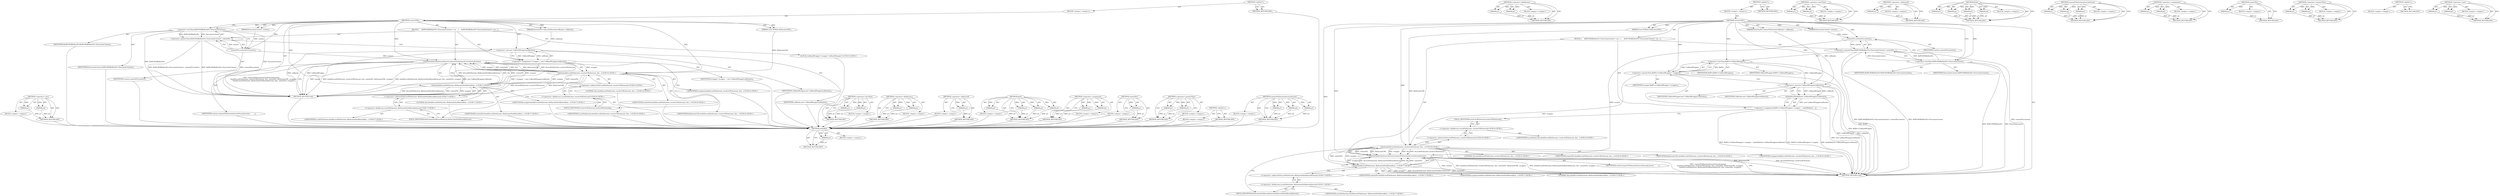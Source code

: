digraph "requestFileSystemAccessInternal" {
vulnerable_92 [label=<(METHOD,adoptRef)>];
vulnerable_93 [label=<(PARAM,p1)>];
vulnerable_94 [label=<(BLOCK,&lt;empty&gt;,&lt;empty&gt;)>];
vulnerable_95 [label=<(METHOD_RETURN,ANY)>];
vulnerable_118 [label=<(METHOD,&lt;operator&gt;.fieldAccess)>];
vulnerable_119 [label=<(PARAM,p1)>];
vulnerable_120 [label=<(PARAM,p2)>];
vulnerable_121 [label=<(BLOCK,&lt;empty&gt;,&lt;empty&gt;)>];
vulnerable_122 [label=<(METHOD_RETURN,ANY)>];
vulnerable_6 [label=<(METHOD,&lt;global&gt;)<SUB>1</SUB>>];
vulnerable_7 [label=<(BLOCK,&lt;empty&gt;,&lt;empty&gt;)<SUB>1</SUB>>];
vulnerable_8 [label=<(METHOD,resolveURL)<SUB>1</SUB>>];
vulnerable_9 [label=<(PARAM,ExecutionContext* context)<SUB>1</SUB>>];
vulnerable_10 [label=<(PARAM,const KURL&amp; fileSystemURL)<SUB>1</SUB>>];
vulnerable_11 [label=<(PARAM,PassOwnPtr&lt;AsyncFileSystemCallbacks&gt; callbacks)<SUB>1</SUB>>];
vulnerable_12 [label=<(BLOCK,{
     RefPtrWillBeRawPtr&lt;ExecutionContext&gt; con...,{
     RefPtrWillBeRawPtr&lt;ExecutionContext&gt; con...)<SUB>2</SUB>>];
vulnerable_13 [label=<(&lt;operator&gt;.greaterThan,RefPtrWillBeRawPtr&lt;ExecutionContext&gt; contextPtr...)<SUB>3</SUB>>];
vulnerable_14 [label=<(&lt;operator&gt;.lessThan,RefPtrWillBeRawPtr&lt;ExecutionContext)<SUB>3</SUB>>];
vulnerable_15 [label=<(IDENTIFIER,RefPtrWillBeRawPtr,RefPtrWillBeRawPtr&lt;ExecutionContext)<SUB>3</SUB>>];
vulnerable_16 [label=<(IDENTIFIER,ExecutionContext,RefPtrWillBeRawPtr&lt;ExecutionContext)<SUB>3</SUB>>];
vulnerable_17 [label=<(contextPtr,contextPtr(context))<SUB>3</SUB>>];
vulnerable_18 [label=<(IDENTIFIER,context,contextPtr(context))<SUB>3</SUB>>];
vulnerable_19 [label=<(&lt;operator&gt;.assignment,RefPtr&lt;CallbackWrapper&gt; wrapper = adoptRef(new ...)<SUB>4</SUB>>];
vulnerable_20 [label=<(&lt;operator&gt;.greaterThan,RefPtr&lt;CallbackWrapper&gt; wrapper)<SUB>4</SUB>>];
vulnerable_21 [label=<(&lt;operator&gt;.lessThan,RefPtr&lt;CallbackWrapper)<SUB>4</SUB>>];
vulnerable_22 [label=<(IDENTIFIER,RefPtr,RefPtr&lt;CallbackWrapper)<SUB>4</SUB>>];
vulnerable_23 [label=<(IDENTIFIER,CallbackWrapper,RefPtr&lt;CallbackWrapper)<SUB>4</SUB>>];
vulnerable_24 [label=<(IDENTIFIER,wrapper,RefPtr&lt;CallbackWrapper&gt; wrapper)<SUB>4</SUB>>];
vulnerable_25 [label=<(adoptRef,adoptRef(new CallbackWrapper(callbacks)))<SUB>4</SUB>>];
vulnerable_26 [label=<(&lt;operator&gt;.new,new CallbackWrapper(callbacks))<SUB>4</SUB>>];
vulnerable_27 [label=<(IDENTIFIER,CallbackWrapper,new CallbackWrapper(callbacks))<SUB>4</SUB>>];
vulnerable_28 [label=<(IDENTIFIER,callbacks,new CallbackWrapper(callbacks))<SUB>4</SUB>>];
vulnerable_29 [label=<(requestFileSystemAccessInternal,requestFileSystemAccessInternal(context,
      ...)<SUB>5</SUB>>];
vulnerable_30 [label=<(IDENTIFIER,context,requestFileSystemAccessInternal(context,
      ...)<SUB>5</SUB>>];
vulnerable_31 [label="<(bind,bind(&amp;LocalFileSystem::resolveURLInternal, this...)<SUB>6</SUB>>"];
vulnerable_32 [label="<(&lt;operator&gt;.addressOf,&amp;LocalFileSystem::resolveURLInternal)<SUB>6</SUB>>"];
vulnerable_33 [label="<(&lt;operator&gt;.fieldAccess,LocalFileSystem::resolveURLInternal)<SUB>6</SUB>>"];
vulnerable_34 [label="<(IDENTIFIER,LocalFileSystem,bind(&amp;LocalFileSystem::resolveURLInternal, this...)<SUB>6</SUB>>"];
vulnerable_35 [label=<(FIELD_IDENTIFIER,resolveURLInternal,resolveURLInternal)<SUB>6</SUB>>];
vulnerable_36 [label="<(LITERAL,this,bind(&amp;LocalFileSystem::resolveURLInternal, this...)<SUB>6</SUB>>"];
vulnerable_37 [label="<(IDENTIFIER,contextPtr,bind(&amp;LocalFileSystem::resolveURLInternal, this...)<SUB>6</SUB>>"];
vulnerable_38 [label="<(IDENTIFIER,fileSystemURL,bind(&amp;LocalFileSystem::resolveURLInternal, this...)<SUB>6</SUB>>"];
vulnerable_39 [label="<(IDENTIFIER,wrapper,bind(&amp;LocalFileSystem::resolveURLInternal, this...)<SUB>6</SUB>>"];
vulnerable_40 [label="<(bind,bind(&amp;LocalFileSystem::fileSystemNotAllowedInte...)<SUB>7</SUB>>"];
vulnerable_41 [label="<(&lt;operator&gt;.addressOf,&amp;LocalFileSystem::fileSystemNotAllowedInternal)<SUB>7</SUB>>"];
vulnerable_42 [label="<(&lt;operator&gt;.fieldAccess,LocalFileSystem::fileSystemNotAllowedInternal)<SUB>7</SUB>>"];
vulnerable_43 [label="<(IDENTIFIER,LocalFileSystem,bind(&amp;LocalFileSystem::fileSystemNotAllowedInte...)<SUB>7</SUB>>"];
vulnerable_44 [label=<(FIELD_IDENTIFIER,fileSystemNotAllowedInternal,fileSystemNotAllowedInternal)<SUB>7</SUB>>];
vulnerable_45 [label="<(LITERAL,this,bind(&amp;LocalFileSystem::fileSystemNotAllowedInte...)<SUB>7</SUB>>"];
vulnerable_46 [label="<(IDENTIFIER,contextPtr,bind(&amp;LocalFileSystem::fileSystemNotAllowedInte...)<SUB>7</SUB>>"];
vulnerable_47 [label="<(IDENTIFIER,wrapper,bind(&amp;LocalFileSystem::fileSystemNotAllowedInte...)<SUB>7</SUB>>"];
vulnerable_48 [label=<(METHOD_RETURN,void)<SUB>1</SUB>>];
vulnerable_50 [label=<(METHOD_RETURN,ANY)<SUB>1</SUB>>];
vulnerable_78 [label=<(METHOD,&lt;operator&gt;.lessThan)>];
vulnerable_79 [label=<(PARAM,p1)>];
vulnerable_80 [label=<(PARAM,p2)>];
vulnerable_81 [label=<(BLOCK,&lt;empty&gt;,&lt;empty&gt;)>];
vulnerable_82 [label=<(METHOD_RETURN,ANY)>];
vulnerable_114 [label=<(METHOD,&lt;operator&gt;.addressOf)>];
vulnerable_115 [label=<(PARAM,p1)>];
vulnerable_116 [label=<(BLOCK,&lt;empty&gt;,&lt;empty&gt;)>];
vulnerable_117 [label=<(METHOD_RETURN,ANY)>];
vulnerable_107 [label=<(METHOD,bind)>];
vulnerable_108 [label=<(PARAM,p1)>];
vulnerable_109 [label=<(PARAM,p2)>];
vulnerable_110 [label=<(PARAM,p3)>];
vulnerable_111 [label=<(PARAM,p4)>];
vulnerable_112 [label=<(BLOCK,&lt;empty&gt;,&lt;empty&gt;)>];
vulnerable_113 [label=<(METHOD_RETURN,ANY)>];
vulnerable_101 [label=<(METHOD,requestFileSystemAccessInternal)>];
vulnerable_102 [label=<(PARAM,p1)>];
vulnerable_103 [label=<(PARAM,p2)>];
vulnerable_104 [label=<(PARAM,p3)>];
vulnerable_105 [label=<(BLOCK,&lt;empty&gt;,&lt;empty&gt;)>];
vulnerable_106 [label=<(METHOD_RETURN,ANY)>];
vulnerable_87 [label=<(METHOD,&lt;operator&gt;.assignment)>];
vulnerable_88 [label=<(PARAM,p1)>];
vulnerable_89 [label=<(PARAM,p2)>];
vulnerable_90 [label=<(BLOCK,&lt;empty&gt;,&lt;empty&gt;)>];
vulnerable_91 [label=<(METHOD_RETURN,ANY)>];
vulnerable_83 [label=<(METHOD,contextPtr)>];
vulnerable_84 [label=<(PARAM,p1)>];
vulnerable_85 [label=<(BLOCK,&lt;empty&gt;,&lt;empty&gt;)>];
vulnerable_86 [label=<(METHOD_RETURN,ANY)>];
vulnerable_73 [label=<(METHOD,&lt;operator&gt;.greaterThan)>];
vulnerable_74 [label=<(PARAM,p1)>];
vulnerable_75 [label=<(PARAM,p2)>];
vulnerable_76 [label=<(BLOCK,&lt;empty&gt;,&lt;empty&gt;)>];
vulnerable_77 [label=<(METHOD_RETURN,ANY)>];
vulnerable_67 [label=<(METHOD,&lt;global&gt;)<SUB>1</SUB>>];
vulnerable_68 [label=<(BLOCK,&lt;empty&gt;,&lt;empty&gt;)>];
vulnerable_69 [label=<(METHOD_RETURN,ANY)>];
vulnerable_96 [label=<(METHOD,&lt;operator&gt;.new)>];
vulnerable_97 [label=<(PARAM,p1)>];
vulnerable_98 [label=<(PARAM,p2)>];
vulnerable_99 [label=<(BLOCK,&lt;empty&gt;,&lt;empty&gt;)>];
vulnerable_100 [label=<(METHOD_RETURN,ANY)>];
fixed_90 [label=<(METHOD,&lt;operator&gt;.new)>];
fixed_91 [label=<(PARAM,p1)>];
fixed_92 [label=<(PARAM,p2)>];
fixed_93 [label=<(BLOCK,&lt;empty&gt;,&lt;empty&gt;)>];
fixed_94 [label=<(METHOD_RETURN,ANY)>];
fixed_6 [label=<(METHOD,&lt;global&gt;)<SUB>1</SUB>>];
fixed_7 [label=<(BLOCK,&lt;empty&gt;,&lt;empty&gt;)<SUB>1</SUB>>];
fixed_8 [label=<(METHOD,resolveURL)<SUB>1</SUB>>];
fixed_9 [label=<(PARAM,ExecutionContext* context)<SUB>1</SUB>>];
fixed_10 [label=<(PARAM,const KURL&amp; fileSystemURL)<SUB>1</SUB>>];
fixed_11 [label=<(PARAM,PassOwnPtr&lt;AsyncFileSystemCallbacks&gt; callbacks)<SUB>1</SUB>>];
fixed_12 [label=<(BLOCK,{
     RefPtrWillBeRawPtr&lt;ExecutionContext&gt; con...,{
     RefPtrWillBeRawPtr&lt;ExecutionContext&gt; con...)<SUB>2</SUB>>];
fixed_13 [label=<(&lt;operator&gt;.greaterThan,RefPtrWillBeRawPtr&lt;ExecutionContext&gt; contextPtr...)<SUB>3</SUB>>];
fixed_14 [label=<(&lt;operator&gt;.lessThan,RefPtrWillBeRawPtr&lt;ExecutionContext)<SUB>3</SUB>>];
fixed_15 [label=<(IDENTIFIER,RefPtrWillBeRawPtr,RefPtrWillBeRawPtr&lt;ExecutionContext)<SUB>3</SUB>>];
fixed_16 [label=<(IDENTIFIER,ExecutionContext,RefPtrWillBeRawPtr&lt;ExecutionContext)<SUB>3</SUB>>];
fixed_17 [label=<(contextPtr,contextPtr(context))<SUB>3</SUB>>];
fixed_18 [label=<(IDENTIFIER,context,contextPtr(context))<SUB>3</SUB>>];
fixed_19 [label="<(LOCAL,CallbackWrapper* wrapper: CallbackWrapper*)<SUB>4</SUB>>"];
fixed_20 [label=<(&lt;operator&gt;.assignment,* wrapper = new CallbackWrapper(callbacks))<SUB>4</SUB>>];
fixed_21 [label=<(IDENTIFIER,wrapper,* wrapper = new CallbackWrapper(callbacks))<SUB>4</SUB>>];
fixed_22 [label=<(&lt;operator&gt;.new,new CallbackWrapper(callbacks))<SUB>4</SUB>>];
fixed_23 [label=<(IDENTIFIER,CallbackWrapper,new CallbackWrapper(callbacks))<SUB>4</SUB>>];
fixed_24 [label=<(IDENTIFIER,callbacks,new CallbackWrapper(callbacks))<SUB>4</SUB>>];
fixed_25 [label=<(requestFileSystemAccessInternal,requestFileSystemAccessInternal(context,
      ...)<SUB>5</SUB>>];
fixed_26 [label=<(IDENTIFIER,context,requestFileSystemAccessInternal(context,
      ...)<SUB>5</SUB>>];
fixed_27 [label="<(bind,bind(&amp;LocalFileSystem::resolveURLInternal, this...)<SUB>6</SUB>>"];
fixed_28 [label="<(&lt;operator&gt;.addressOf,&amp;LocalFileSystem::resolveURLInternal)<SUB>6</SUB>>"];
fixed_29 [label="<(&lt;operator&gt;.fieldAccess,LocalFileSystem::resolveURLInternal)<SUB>6</SUB>>"];
fixed_30 [label="<(IDENTIFIER,LocalFileSystem,bind(&amp;LocalFileSystem::resolveURLInternal, this...)<SUB>6</SUB>>"];
fixed_31 [label=<(FIELD_IDENTIFIER,resolveURLInternal,resolveURLInternal)<SUB>6</SUB>>];
fixed_32 [label="<(LITERAL,this,bind(&amp;LocalFileSystem::resolveURLInternal, this...)<SUB>6</SUB>>"];
fixed_33 [label="<(IDENTIFIER,contextPtr,bind(&amp;LocalFileSystem::resolveURLInternal, this...)<SUB>6</SUB>>"];
fixed_34 [label="<(IDENTIFIER,fileSystemURL,bind(&amp;LocalFileSystem::resolveURLInternal, this...)<SUB>6</SUB>>"];
fixed_35 [label="<(IDENTIFIER,wrapper,bind(&amp;LocalFileSystem::resolveURLInternal, this...)<SUB>6</SUB>>"];
fixed_36 [label="<(bind,bind(&amp;LocalFileSystem::fileSystemNotAllowedInte...)<SUB>7</SUB>>"];
fixed_37 [label="<(&lt;operator&gt;.addressOf,&amp;LocalFileSystem::fileSystemNotAllowedInternal)<SUB>7</SUB>>"];
fixed_38 [label="<(&lt;operator&gt;.fieldAccess,LocalFileSystem::fileSystemNotAllowedInternal)<SUB>7</SUB>>"];
fixed_39 [label="<(IDENTIFIER,LocalFileSystem,bind(&amp;LocalFileSystem::fileSystemNotAllowedInte...)<SUB>7</SUB>>"];
fixed_40 [label=<(FIELD_IDENTIFIER,fileSystemNotAllowedInternal,fileSystemNotAllowedInternal)<SUB>7</SUB>>];
fixed_41 [label="<(LITERAL,this,bind(&amp;LocalFileSystem::fileSystemNotAllowedInte...)<SUB>7</SUB>>"];
fixed_42 [label="<(IDENTIFIER,contextPtr,bind(&amp;LocalFileSystem::fileSystemNotAllowedInte...)<SUB>7</SUB>>"];
fixed_43 [label="<(IDENTIFIER,wrapper,bind(&amp;LocalFileSystem::fileSystemNotAllowedInte...)<SUB>7</SUB>>"];
fixed_44 [label=<(METHOD_RETURN,void)<SUB>1</SUB>>];
fixed_46 [label=<(METHOD_RETURN,ANY)<SUB>1</SUB>>];
fixed_76 [label=<(METHOD,&lt;operator&gt;.lessThan)>];
fixed_77 [label=<(PARAM,p1)>];
fixed_78 [label=<(PARAM,p2)>];
fixed_79 [label=<(BLOCK,&lt;empty&gt;,&lt;empty&gt;)>];
fixed_80 [label=<(METHOD_RETURN,ANY)>];
fixed_112 [label=<(METHOD,&lt;operator&gt;.fieldAccess)>];
fixed_113 [label=<(PARAM,p1)>];
fixed_114 [label=<(PARAM,p2)>];
fixed_115 [label=<(BLOCK,&lt;empty&gt;,&lt;empty&gt;)>];
fixed_116 [label=<(METHOD_RETURN,ANY)>];
fixed_108 [label=<(METHOD,&lt;operator&gt;.addressOf)>];
fixed_109 [label=<(PARAM,p1)>];
fixed_110 [label=<(BLOCK,&lt;empty&gt;,&lt;empty&gt;)>];
fixed_111 [label=<(METHOD_RETURN,ANY)>];
fixed_101 [label=<(METHOD,bind)>];
fixed_102 [label=<(PARAM,p1)>];
fixed_103 [label=<(PARAM,p2)>];
fixed_104 [label=<(PARAM,p3)>];
fixed_105 [label=<(PARAM,p4)>];
fixed_106 [label=<(BLOCK,&lt;empty&gt;,&lt;empty&gt;)>];
fixed_107 [label=<(METHOD_RETURN,ANY)>];
fixed_85 [label=<(METHOD,&lt;operator&gt;.assignment)>];
fixed_86 [label=<(PARAM,p1)>];
fixed_87 [label=<(PARAM,p2)>];
fixed_88 [label=<(BLOCK,&lt;empty&gt;,&lt;empty&gt;)>];
fixed_89 [label=<(METHOD_RETURN,ANY)>];
fixed_81 [label=<(METHOD,contextPtr)>];
fixed_82 [label=<(PARAM,p1)>];
fixed_83 [label=<(BLOCK,&lt;empty&gt;,&lt;empty&gt;)>];
fixed_84 [label=<(METHOD_RETURN,ANY)>];
fixed_71 [label=<(METHOD,&lt;operator&gt;.greaterThan)>];
fixed_72 [label=<(PARAM,p1)>];
fixed_73 [label=<(PARAM,p2)>];
fixed_74 [label=<(BLOCK,&lt;empty&gt;,&lt;empty&gt;)>];
fixed_75 [label=<(METHOD_RETURN,ANY)>];
fixed_65 [label=<(METHOD,&lt;global&gt;)<SUB>1</SUB>>];
fixed_66 [label=<(BLOCK,&lt;empty&gt;,&lt;empty&gt;)>];
fixed_67 [label=<(METHOD_RETURN,ANY)>];
fixed_95 [label=<(METHOD,requestFileSystemAccessInternal)>];
fixed_96 [label=<(PARAM,p1)>];
fixed_97 [label=<(PARAM,p2)>];
fixed_98 [label=<(PARAM,p3)>];
fixed_99 [label=<(BLOCK,&lt;empty&gt;,&lt;empty&gt;)>];
fixed_100 [label=<(METHOD_RETURN,ANY)>];
vulnerable_92 -> vulnerable_93  [key=0, label="AST: "];
vulnerable_92 -> vulnerable_93  [key=1, label="DDG: "];
vulnerable_92 -> vulnerable_94  [key=0, label="AST: "];
vulnerable_92 -> vulnerable_95  [key=0, label="AST: "];
vulnerable_92 -> vulnerable_95  [key=1, label="CFG: "];
vulnerable_93 -> vulnerable_95  [key=0, label="DDG: p1"];
vulnerable_118 -> vulnerable_119  [key=0, label="AST: "];
vulnerable_118 -> vulnerable_119  [key=1, label="DDG: "];
vulnerable_118 -> vulnerable_121  [key=0, label="AST: "];
vulnerable_118 -> vulnerable_120  [key=0, label="AST: "];
vulnerable_118 -> vulnerable_120  [key=1, label="DDG: "];
vulnerable_118 -> vulnerable_122  [key=0, label="AST: "];
vulnerable_118 -> vulnerable_122  [key=1, label="CFG: "];
vulnerable_119 -> vulnerable_122  [key=0, label="DDG: p1"];
vulnerable_120 -> vulnerable_122  [key=0, label="DDG: p2"];
vulnerable_6 -> vulnerable_7  [key=0, label="AST: "];
vulnerable_6 -> vulnerable_50  [key=0, label="AST: "];
vulnerable_6 -> vulnerable_50  [key=1, label="CFG: "];
vulnerable_7 -> vulnerable_8  [key=0, label="AST: "];
vulnerable_8 -> vulnerable_9  [key=0, label="AST: "];
vulnerable_8 -> vulnerable_9  [key=1, label="DDG: "];
vulnerable_8 -> vulnerable_10  [key=0, label="AST: "];
vulnerable_8 -> vulnerable_10  [key=1, label="DDG: "];
vulnerable_8 -> vulnerable_11  [key=0, label="AST: "];
vulnerable_8 -> vulnerable_11  [key=1, label="DDG: "];
vulnerable_8 -> vulnerable_12  [key=0, label="AST: "];
vulnerable_8 -> vulnerable_48  [key=0, label="AST: "];
vulnerable_8 -> vulnerable_14  [key=0, label="CFG: "];
vulnerable_8 -> vulnerable_14  [key=1, label="DDG: "];
vulnerable_8 -> vulnerable_29  [key=0, label="DDG: "];
vulnerable_8 -> vulnerable_17  [key=0, label="DDG: "];
vulnerable_8 -> vulnerable_20  [key=0, label="DDG: "];
vulnerable_8 -> vulnerable_31  [key=0, label="DDG: "];
vulnerable_8 -> vulnerable_40  [key=0, label="DDG: "];
vulnerable_8 -> vulnerable_21  [key=0, label="DDG: "];
vulnerable_8 -> vulnerable_26  [key=0, label="DDG: "];
vulnerable_9 -> vulnerable_17  [key=0, label="DDG: context"];
vulnerable_10 -> vulnerable_31  [key=0, label="DDG: fileSystemURL"];
vulnerable_11 -> vulnerable_26  [key=0, label="DDG: callbacks"];
vulnerable_12 -> vulnerable_13  [key=0, label="AST: "];
vulnerable_12 -> vulnerable_19  [key=0, label="AST: "];
vulnerable_12 -> vulnerable_29  [key=0, label="AST: "];
vulnerable_13 -> vulnerable_14  [key=0, label="AST: "];
vulnerable_13 -> vulnerable_17  [key=0, label="AST: "];
vulnerable_13 -> vulnerable_21  [key=0, label="CFG: "];
vulnerable_13 -> vulnerable_48  [key=0, label="DDG: RefPtrWillBeRawPtr&lt;ExecutionContext"];
vulnerable_13 -> vulnerable_48  [key=1, label="DDG: contextPtr(context)"];
vulnerable_13 -> vulnerable_48  [key=2, label="DDG: RefPtrWillBeRawPtr&lt;ExecutionContext&gt; contextPtr(context)"];
vulnerable_14 -> vulnerable_15  [key=0, label="AST: "];
vulnerable_14 -> vulnerable_16  [key=0, label="AST: "];
vulnerable_14 -> vulnerable_17  [key=0, label="CFG: "];
vulnerable_14 -> vulnerable_48  [key=0, label="DDG: RefPtrWillBeRawPtr"];
vulnerable_14 -> vulnerable_48  [key=1, label="DDG: ExecutionContext"];
vulnerable_14 -> vulnerable_13  [key=0, label="DDG: RefPtrWillBeRawPtr"];
vulnerable_14 -> vulnerable_13  [key=1, label="DDG: ExecutionContext"];
vulnerable_17 -> vulnerable_18  [key=0, label="AST: "];
vulnerable_17 -> vulnerable_13  [key=0, label="CFG: "];
vulnerable_17 -> vulnerable_13  [key=1, label="DDG: context"];
vulnerable_17 -> vulnerable_29  [key=0, label="DDG: context"];
vulnerable_19 -> vulnerable_20  [key=0, label="AST: "];
vulnerable_19 -> vulnerable_25  [key=0, label="AST: "];
vulnerable_19 -> vulnerable_35  [key=0, label="CFG: "];
vulnerable_19 -> vulnerable_48  [key=0, label="DDG: RefPtr&lt;CallbackWrapper&gt; wrapper"];
vulnerable_19 -> vulnerable_48  [key=1, label="DDG: adoptRef(new CallbackWrapper(callbacks))"];
vulnerable_19 -> vulnerable_48  [key=2, label="DDG: RefPtr&lt;CallbackWrapper&gt; wrapper = adoptRef(new CallbackWrapper(callbacks))"];
vulnerable_20 -> vulnerable_21  [key=0, label="AST: "];
vulnerable_20 -> vulnerable_24  [key=0, label="AST: "];
vulnerable_20 -> vulnerable_26  [key=0, label="CFG: "];
vulnerable_20 -> vulnerable_48  [key=0, label="DDG: RefPtr&lt;CallbackWrapper"];
vulnerable_20 -> vulnerable_31  [key=0, label="DDG: wrapper"];
vulnerable_21 -> vulnerable_22  [key=0, label="AST: "];
vulnerable_21 -> vulnerable_23  [key=0, label="AST: "];
vulnerable_21 -> vulnerable_20  [key=0, label="CFG: "];
vulnerable_21 -> vulnerable_20  [key=1, label="DDG: RefPtr"];
vulnerable_21 -> vulnerable_20  [key=2, label="DDG: CallbackWrapper"];
vulnerable_21 -> vulnerable_48  [key=0, label="DDG: RefPtr"];
vulnerable_21 -> vulnerable_26  [key=0, label="DDG: CallbackWrapper"];
vulnerable_25 -> vulnerable_26  [key=0, label="AST: "];
vulnerable_25 -> vulnerable_19  [key=0, label="CFG: "];
vulnerable_25 -> vulnerable_19  [key=1, label="DDG: new CallbackWrapper(callbacks)"];
vulnerable_25 -> vulnerable_48  [key=0, label="DDG: new CallbackWrapper(callbacks)"];
vulnerable_26 -> vulnerable_27  [key=0, label="AST: "];
vulnerable_26 -> vulnerable_28  [key=0, label="AST: "];
vulnerable_26 -> vulnerable_25  [key=0, label="CFG: "];
vulnerable_26 -> vulnerable_25  [key=1, label="DDG: CallbackWrapper"];
vulnerable_26 -> vulnerable_25  [key=2, label="DDG: callbacks"];
vulnerable_26 -> vulnerable_48  [key=0, label="DDG: CallbackWrapper"];
vulnerable_26 -> vulnerable_48  [key=1, label="DDG: callbacks"];
vulnerable_29 -> vulnerable_30  [key=0, label="AST: "];
vulnerable_29 -> vulnerable_31  [key=0, label="AST: "];
vulnerable_29 -> vulnerable_40  [key=0, label="AST: "];
vulnerable_29 -> vulnerable_48  [key=0, label="CFG: "];
vulnerable_29 -> vulnerable_48  [key=1, label="DDG: context"];
vulnerable_29 -> vulnerable_48  [key=2, label="DDG: bind(&amp;LocalFileSystem::resolveURLInternal, this, contextPtr, fileSystemURL, wrapper)"];
vulnerable_29 -> vulnerable_48  [key=3, label="DDG: bind(&amp;LocalFileSystem::fileSystemNotAllowedInternal, this, contextPtr, wrapper)"];
vulnerable_29 -> vulnerable_48  [key=4, label="DDG: requestFileSystemAccessInternal(context,
         bind(&amp;LocalFileSystem::resolveURLInternal, this, contextPtr, fileSystemURL, wrapper),
         bind(&amp;LocalFileSystem::fileSystemNotAllowedInternal, this, contextPtr, wrapper))"];
vulnerable_31 -> vulnerable_32  [key=0, label="AST: "];
vulnerable_31 -> vulnerable_36  [key=0, label="AST: "];
vulnerable_31 -> vulnerable_37  [key=0, label="AST: "];
vulnerable_31 -> vulnerable_38  [key=0, label="AST: "];
vulnerable_31 -> vulnerable_39  [key=0, label="AST: "];
vulnerable_31 -> vulnerable_44  [key=0, label="CFG: "];
vulnerable_31 -> vulnerable_48  [key=0, label="DDG: &amp;LocalFileSystem::resolveURLInternal"];
vulnerable_31 -> vulnerable_48  [key=1, label="DDG: fileSystemURL"];
vulnerable_31 -> vulnerable_29  [key=0, label="DDG: contextPtr"];
vulnerable_31 -> vulnerable_29  [key=1, label="DDG: fileSystemURL"];
vulnerable_31 -> vulnerable_29  [key=2, label="DDG: wrapper"];
vulnerable_31 -> vulnerable_29  [key=3, label="DDG: this"];
vulnerable_31 -> vulnerable_29  [key=4, label="DDG: &amp;LocalFileSystem::resolveURLInternal"];
vulnerable_31 -> vulnerable_40  [key=0, label="DDG: contextPtr"];
vulnerable_31 -> vulnerable_40  [key=1, label="DDG: wrapper"];
vulnerable_32 -> vulnerable_33  [key=0, label="AST: "];
vulnerable_32 -> vulnerable_31  [key=0, label="CFG: "];
vulnerable_33 -> vulnerable_34  [key=0, label="AST: "];
vulnerable_33 -> vulnerable_35  [key=0, label="AST: "];
vulnerable_33 -> vulnerable_32  [key=0, label="CFG: "];
vulnerable_35 -> vulnerable_33  [key=0, label="CFG: "];
vulnerable_40 -> vulnerable_41  [key=0, label="AST: "];
vulnerable_40 -> vulnerable_45  [key=0, label="AST: "];
vulnerable_40 -> vulnerable_46  [key=0, label="AST: "];
vulnerable_40 -> vulnerable_47  [key=0, label="AST: "];
vulnerable_40 -> vulnerable_29  [key=0, label="CFG: "];
vulnerable_40 -> vulnerable_29  [key=1, label="DDG: &amp;LocalFileSystem::fileSystemNotAllowedInternal"];
vulnerable_40 -> vulnerable_29  [key=2, label="DDG: this"];
vulnerable_40 -> vulnerable_29  [key=3, label="DDG: contextPtr"];
vulnerable_40 -> vulnerable_29  [key=4, label="DDG: wrapper"];
vulnerable_40 -> vulnerable_48  [key=0, label="DDG: &amp;LocalFileSystem::fileSystemNotAllowedInternal"];
vulnerable_40 -> vulnerable_48  [key=1, label="DDG: contextPtr"];
vulnerable_40 -> vulnerable_48  [key=2, label="DDG: wrapper"];
vulnerable_41 -> vulnerable_42  [key=0, label="AST: "];
vulnerable_41 -> vulnerable_40  [key=0, label="CFG: "];
vulnerable_42 -> vulnerable_43  [key=0, label="AST: "];
vulnerable_42 -> vulnerable_44  [key=0, label="AST: "];
vulnerable_42 -> vulnerable_41  [key=0, label="CFG: "];
vulnerable_44 -> vulnerable_42  [key=0, label="CFG: "];
vulnerable_78 -> vulnerable_79  [key=0, label="AST: "];
vulnerable_78 -> vulnerable_79  [key=1, label="DDG: "];
vulnerable_78 -> vulnerable_81  [key=0, label="AST: "];
vulnerable_78 -> vulnerable_80  [key=0, label="AST: "];
vulnerable_78 -> vulnerable_80  [key=1, label="DDG: "];
vulnerable_78 -> vulnerable_82  [key=0, label="AST: "];
vulnerable_78 -> vulnerable_82  [key=1, label="CFG: "];
vulnerable_79 -> vulnerable_82  [key=0, label="DDG: p1"];
vulnerable_80 -> vulnerable_82  [key=0, label="DDG: p2"];
vulnerable_114 -> vulnerable_115  [key=0, label="AST: "];
vulnerable_114 -> vulnerable_115  [key=1, label="DDG: "];
vulnerable_114 -> vulnerable_116  [key=0, label="AST: "];
vulnerable_114 -> vulnerable_117  [key=0, label="AST: "];
vulnerable_114 -> vulnerable_117  [key=1, label="CFG: "];
vulnerable_115 -> vulnerable_117  [key=0, label="DDG: p1"];
vulnerable_107 -> vulnerable_108  [key=0, label="AST: "];
vulnerable_107 -> vulnerable_108  [key=1, label="DDG: "];
vulnerable_107 -> vulnerable_112  [key=0, label="AST: "];
vulnerable_107 -> vulnerable_109  [key=0, label="AST: "];
vulnerable_107 -> vulnerable_109  [key=1, label="DDG: "];
vulnerable_107 -> vulnerable_113  [key=0, label="AST: "];
vulnerable_107 -> vulnerable_113  [key=1, label="CFG: "];
vulnerable_107 -> vulnerable_110  [key=0, label="AST: "];
vulnerable_107 -> vulnerable_110  [key=1, label="DDG: "];
vulnerable_107 -> vulnerable_111  [key=0, label="AST: "];
vulnerable_107 -> vulnerable_111  [key=1, label="DDG: "];
vulnerable_108 -> vulnerable_113  [key=0, label="DDG: p1"];
vulnerable_109 -> vulnerable_113  [key=0, label="DDG: p2"];
vulnerable_110 -> vulnerable_113  [key=0, label="DDG: p3"];
vulnerable_111 -> vulnerable_113  [key=0, label="DDG: p4"];
vulnerable_101 -> vulnerable_102  [key=0, label="AST: "];
vulnerable_101 -> vulnerable_102  [key=1, label="DDG: "];
vulnerable_101 -> vulnerable_105  [key=0, label="AST: "];
vulnerable_101 -> vulnerable_103  [key=0, label="AST: "];
vulnerable_101 -> vulnerable_103  [key=1, label="DDG: "];
vulnerable_101 -> vulnerable_106  [key=0, label="AST: "];
vulnerable_101 -> vulnerable_106  [key=1, label="CFG: "];
vulnerable_101 -> vulnerable_104  [key=0, label="AST: "];
vulnerable_101 -> vulnerable_104  [key=1, label="DDG: "];
vulnerable_102 -> vulnerable_106  [key=0, label="DDG: p1"];
vulnerable_103 -> vulnerable_106  [key=0, label="DDG: p2"];
vulnerable_104 -> vulnerable_106  [key=0, label="DDG: p3"];
vulnerable_87 -> vulnerable_88  [key=0, label="AST: "];
vulnerable_87 -> vulnerable_88  [key=1, label="DDG: "];
vulnerable_87 -> vulnerable_90  [key=0, label="AST: "];
vulnerable_87 -> vulnerable_89  [key=0, label="AST: "];
vulnerable_87 -> vulnerable_89  [key=1, label="DDG: "];
vulnerable_87 -> vulnerable_91  [key=0, label="AST: "];
vulnerable_87 -> vulnerable_91  [key=1, label="CFG: "];
vulnerable_88 -> vulnerable_91  [key=0, label="DDG: p1"];
vulnerable_89 -> vulnerable_91  [key=0, label="DDG: p2"];
vulnerable_83 -> vulnerable_84  [key=0, label="AST: "];
vulnerable_83 -> vulnerable_84  [key=1, label="DDG: "];
vulnerable_83 -> vulnerable_85  [key=0, label="AST: "];
vulnerable_83 -> vulnerable_86  [key=0, label="AST: "];
vulnerable_83 -> vulnerable_86  [key=1, label="CFG: "];
vulnerable_84 -> vulnerable_86  [key=0, label="DDG: p1"];
vulnerable_73 -> vulnerable_74  [key=0, label="AST: "];
vulnerable_73 -> vulnerable_74  [key=1, label="DDG: "];
vulnerable_73 -> vulnerable_76  [key=0, label="AST: "];
vulnerable_73 -> vulnerable_75  [key=0, label="AST: "];
vulnerable_73 -> vulnerable_75  [key=1, label="DDG: "];
vulnerable_73 -> vulnerable_77  [key=0, label="AST: "];
vulnerable_73 -> vulnerable_77  [key=1, label="CFG: "];
vulnerable_74 -> vulnerable_77  [key=0, label="DDG: p1"];
vulnerable_75 -> vulnerable_77  [key=0, label="DDG: p2"];
vulnerable_67 -> vulnerable_68  [key=0, label="AST: "];
vulnerable_67 -> vulnerable_69  [key=0, label="AST: "];
vulnerable_67 -> vulnerable_69  [key=1, label="CFG: "];
vulnerable_96 -> vulnerable_97  [key=0, label="AST: "];
vulnerable_96 -> vulnerable_97  [key=1, label="DDG: "];
vulnerable_96 -> vulnerable_99  [key=0, label="AST: "];
vulnerable_96 -> vulnerable_98  [key=0, label="AST: "];
vulnerable_96 -> vulnerable_98  [key=1, label="DDG: "];
vulnerable_96 -> vulnerable_100  [key=0, label="AST: "];
vulnerable_96 -> vulnerable_100  [key=1, label="CFG: "];
vulnerable_97 -> vulnerable_100  [key=0, label="DDG: p1"];
vulnerable_98 -> vulnerable_100  [key=0, label="DDG: p2"];
fixed_90 -> fixed_91  [key=0, label="AST: "];
fixed_90 -> fixed_91  [key=1, label="DDG: "];
fixed_90 -> fixed_93  [key=0, label="AST: "];
fixed_90 -> fixed_92  [key=0, label="AST: "];
fixed_90 -> fixed_92  [key=1, label="DDG: "];
fixed_90 -> fixed_94  [key=0, label="AST: "];
fixed_90 -> fixed_94  [key=1, label="CFG: "];
fixed_91 -> fixed_94  [key=0, label="DDG: p1"];
fixed_92 -> fixed_94  [key=0, label="DDG: p2"];
fixed_93 -> vulnerable_92  [key=0];
fixed_94 -> vulnerable_92  [key=0];
fixed_6 -> fixed_7  [key=0, label="AST: "];
fixed_6 -> fixed_46  [key=0, label="AST: "];
fixed_6 -> fixed_46  [key=1, label="CFG: "];
fixed_7 -> fixed_8  [key=0, label="AST: "];
fixed_8 -> fixed_9  [key=0, label="AST: "];
fixed_8 -> fixed_9  [key=1, label="DDG: "];
fixed_8 -> fixed_10  [key=0, label="AST: "];
fixed_8 -> fixed_10  [key=1, label="DDG: "];
fixed_8 -> fixed_11  [key=0, label="AST: "];
fixed_8 -> fixed_11  [key=1, label="DDG: "];
fixed_8 -> fixed_12  [key=0, label="AST: "];
fixed_8 -> fixed_44  [key=0, label="AST: "];
fixed_8 -> fixed_14  [key=0, label="CFG: "];
fixed_8 -> fixed_14  [key=1, label="DDG: "];
fixed_8 -> fixed_25  [key=0, label="DDG: "];
fixed_8 -> fixed_17  [key=0, label="DDG: "];
fixed_8 -> fixed_22  [key=0, label="DDG: "];
fixed_8 -> fixed_27  [key=0, label="DDG: "];
fixed_8 -> fixed_36  [key=0, label="DDG: "];
fixed_9 -> fixed_17  [key=0, label="DDG: context"];
fixed_10 -> fixed_27  [key=0, label="DDG: fileSystemURL"];
fixed_11 -> fixed_22  [key=0, label="DDG: callbacks"];
fixed_12 -> fixed_13  [key=0, label="AST: "];
fixed_12 -> fixed_19  [key=0, label="AST: "];
fixed_12 -> fixed_20  [key=0, label="AST: "];
fixed_12 -> fixed_25  [key=0, label="AST: "];
fixed_13 -> fixed_14  [key=0, label="AST: "];
fixed_13 -> fixed_17  [key=0, label="AST: "];
fixed_13 -> fixed_22  [key=0, label="CFG: "];
fixed_13 -> fixed_44  [key=0, label="DDG: RefPtrWillBeRawPtr&lt;ExecutionContext"];
fixed_13 -> fixed_44  [key=1, label="DDG: contextPtr(context)"];
fixed_13 -> fixed_44  [key=2, label="DDG: RefPtrWillBeRawPtr&lt;ExecutionContext&gt; contextPtr(context)"];
fixed_14 -> fixed_15  [key=0, label="AST: "];
fixed_14 -> fixed_16  [key=0, label="AST: "];
fixed_14 -> fixed_17  [key=0, label="CFG: "];
fixed_14 -> fixed_44  [key=0, label="DDG: RefPtrWillBeRawPtr"];
fixed_14 -> fixed_44  [key=1, label="DDG: ExecutionContext"];
fixed_14 -> fixed_13  [key=0, label="DDG: RefPtrWillBeRawPtr"];
fixed_14 -> fixed_13  [key=1, label="DDG: ExecutionContext"];
fixed_15 -> vulnerable_92  [key=0];
fixed_16 -> vulnerable_92  [key=0];
fixed_17 -> fixed_18  [key=0, label="AST: "];
fixed_17 -> fixed_13  [key=0, label="CFG: "];
fixed_17 -> fixed_13  [key=1, label="DDG: context"];
fixed_17 -> fixed_25  [key=0, label="DDG: context"];
fixed_18 -> vulnerable_92  [key=0];
fixed_19 -> vulnerable_92  [key=0];
fixed_20 -> fixed_21  [key=0, label="AST: "];
fixed_20 -> fixed_22  [key=0, label="AST: "];
fixed_20 -> fixed_31  [key=0, label="CFG: "];
fixed_20 -> fixed_44  [key=0, label="DDG: new CallbackWrapper(callbacks)"];
fixed_20 -> fixed_44  [key=1, label="DDG: * wrapper = new CallbackWrapper(callbacks)"];
fixed_20 -> fixed_27  [key=0, label="DDG: wrapper"];
fixed_21 -> vulnerable_92  [key=0];
fixed_22 -> fixed_23  [key=0, label="AST: "];
fixed_22 -> fixed_24  [key=0, label="AST: "];
fixed_22 -> fixed_20  [key=0, label="CFG: "];
fixed_22 -> fixed_20  [key=1, label="DDG: CallbackWrapper"];
fixed_22 -> fixed_20  [key=2, label="DDG: callbacks"];
fixed_22 -> fixed_44  [key=0, label="DDG: callbacks"];
fixed_22 -> fixed_44  [key=1, label="DDG: CallbackWrapper"];
fixed_23 -> vulnerable_92  [key=0];
fixed_24 -> vulnerable_92  [key=0];
fixed_25 -> fixed_26  [key=0, label="AST: "];
fixed_25 -> fixed_27  [key=0, label="AST: "];
fixed_25 -> fixed_36  [key=0, label="AST: "];
fixed_25 -> fixed_44  [key=0, label="CFG: "];
fixed_25 -> fixed_44  [key=1, label="DDG: context"];
fixed_25 -> fixed_44  [key=2, label="DDG: bind(&amp;LocalFileSystem::resolveURLInternal, this, contextPtr, fileSystemURL, wrapper)"];
fixed_25 -> fixed_44  [key=3, label="DDG: bind(&amp;LocalFileSystem::fileSystemNotAllowedInternal, this, contextPtr, wrapper)"];
fixed_25 -> fixed_44  [key=4, label="DDG: requestFileSystemAccessInternal(context,
         bind(&amp;LocalFileSystem::resolveURLInternal, this, contextPtr, fileSystemURL, wrapper),
         bind(&amp;LocalFileSystem::fileSystemNotAllowedInternal, this, contextPtr, wrapper))"];
fixed_26 -> vulnerable_92  [key=0];
fixed_27 -> fixed_28  [key=0, label="AST: "];
fixed_27 -> fixed_32  [key=0, label="AST: "];
fixed_27 -> fixed_33  [key=0, label="AST: "];
fixed_27 -> fixed_34  [key=0, label="AST: "];
fixed_27 -> fixed_35  [key=0, label="AST: "];
fixed_27 -> fixed_40  [key=0, label="CFG: "];
fixed_27 -> fixed_44  [key=0, label="DDG: &amp;LocalFileSystem::resolveURLInternal"];
fixed_27 -> fixed_44  [key=1, label="DDG: fileSystemURL"];
fixed_27 -> fixed_25  [key=0, label="DDG: wrapper"];
fixed_27 -> fixed_25  [key=1, label="DDG: contextPtr"];
fixed_27 -> fixed_25  [key=2, label="DDG: this"];
fixed_27 -> fixed_25  [key=3, label="DDG: fileSystemURL"];
fixed_27 -> fixed_25  [key=4, label="DDG: &amp;LocalFileSystem::resolveURLInternal"];
fixed_27 -> fixed_36  [key=0, label="DDG: contextPtr"];
fixed_27 -> fixed_36  [key=1, label="DDG: wrapper"];
fixed_28 -> fixed_29  [key=0, label="AST: "];
fixed_28 -> fixed_27  [key=0, label="CFG: "];
fixed_29 -> fixed_30  [key=0, label="AST: "];
fixed_29 -> fixed_31  [key=0, label="AST: "];
fixed_29 -> fixed_28  [key=0, label="CFG: "];
fixed_30 -> vulnerable_92  [key=0];
fixed_31 -> fixed_29  [key=0, label="CFG: "];
fixed_32 -> vulnerable_92  [key=0];
fixed_33 -> vulnerable_92  [key=0];
fixed_34 -> vulnerable_92  [key=0];
fixed_35 -> vulnerable_92  [key=0];
fixed_36 -> fixed_37  [key=0, label="AST: "];
fixed_36 -> fixed_41  [key=0, label="AST: "];
fixed_36 -> fixed_42  [key=0, label="AST: "];
fixed_36 -> fixed_43  [key=0, label="AST: "];
fixed_36 -> fixed_25  [key=0, label="CFG: "];
fixed_36 -> fixed_25  [key=1, label="DDG: &amp;LocalFileSystem::fileSystemNotAllowedInternal"];
fixed_36 -> fixed_25  [key=2, label="DDG: this"];
fixed_36 -> fixed_25  [key=3, label="DDG: contextPtr"];
fixed_36 -> fixed_25  [key=4, label="DDG: wrapper"];
fixed_36 -> fixed_44  [key=0, label="DDG: &amp;LocalFileSystem::fileSystemNotAllowedInternal"];
fixed_36 -> fixed_44  [key=1, label="DDG: contextPtr"];
fixed_36 -> fixed_44  [key=2, label="DDG: wrapper"];
fixed_37 -> fixed_38  [key=0, label="AST: "];
fixed_37 -> fixed_36  [key=0, label="CFG: "];
fixed_38 -> fixed_39  [key=0, label="AST: "];
fixed_38 -> fixed_40  [key=0, label="AST: "];
fixed_38 -> fixed_37  [key=0, label="CFG: "];
fixed_39 -> vulnerable_92  [key=0];
fixed_40 -> fixed_38  [key=0, label="CFG: "];
fixed_41 -> vulnerable_92  [key=0];
fixed_42 -> vulnerable_92  [key=0];
fixed_43 -> vulnerable_92  [key=0];
fixed_44 -> vulnerable_92  [key=0];
fixed_46 -> vulnerable_92  [key=0];
fixed_76 -> fixed_77  [key=0, label="AST: "];
fixed_76 -> fixed_77  [key=1, label="DDG: "];
fixed_76 -> fixed_79  [key=0, label="AST: "];
fixed_76 -> fixed_78  [key=0, label="AST: "];
fixed_76 -> fixed_78  [key=1, label="DDG: "];
fixed_76 -> fixed_80  [key=0, label="AST: "];
fixed_76 -> fixed_80  [key=1, label="CFG: "];
fixed_77 -> fixed_80  [key=0, label="DDG: p1"];
fixed_78 -> fixed_80  [key=0, label="DDG: p2"];
fixed_79 -> vulnerable_92  [key=0];
fixed_80 -> vulnerable_92  [key=0];
fixed_112 -> fixed_113  [key=0, label="AST: "];
fixed_112 -> fixed_113  [key=1, label="DDG: "];
fixed_112 -> fixed_115  [key=0, label="AST: "];
fixed_112 -> fixed_114  [key=0, label="AST: "];
fixed_112 -> fixed_114  [key=1, label="DDG: "];
fixed_112 -> fixed_116  [key=0, label="AST: "];
fixed_112 -> fixed_116  [key=1, label="CFG: "];
fixed_113 -> fixed_116  [key=0, label="DDG: p1"];
fixed_114 -> fixed_116  [key=0, label="DDG: p2"];
fixed_115 -> vulnerable_92  [key=0];
fixed_116 -> vulnerable_92  [key=0];
fixed_108 -> fixed_109  [key=0, label="AST: "];
fixed_108 -> fixed_109  [key=1, label="DDG: "];
fixed_108 -> fixed_110  [key=0, label="AST: "];
fixed_108 -> fixed_111  [key=0, label="AST: "];
fixed_108 -> fixed_111  [key=1, label="CFG: "];
fixed_109 -> fixed_111  [key=0, label="DDG: p1"];
fixed_110 -> vulnerable_92  [key=0];
fixed_111 -> vulnerable_92  [key=0];
fixed_101 -> fixed_102  [key=0, label="AST: "];
fixed_101 -> fixed_102  [key=1, label="DDG: "];
fixed_101 -> fixed_106  [key=0, label="AST: "];
fixed_101 -> fixed_103  [key=0, label="AST: "];
fixed_101 -> fixed_103  [key=1, label="DDG: "];
fixed_101 -> fixed_107  [key=0, label="AST: "];
fixed_101 -> fixed_107  [key=1, label="CFG: "];
fixed_101 -> fixed_104  [key=0, label="AST: "];
fixed_101 -> fixed_104  [key=1, label="DDG: "];
fixed_101 -> fixed_105  [key=0, label="AST: "];
fixed_101 -> fixed_105  [key=1, label="DDG: "];
fixed_102 -> fixed_107  [key=0, label="DDG: p1"];
fixed_103 -> fixed_107  [key=0, label="DDG: p2"];
fixed_104 -> fixed_107  [key=0, label="DDG: p3"];
fixed_105 -> fixed_107  [key=0, label="DDG: p4"];
fixed_106 -> vulnerable_92  [key=0];
fixed_107 -> vulnerable_92  [key=0];
fixed_85 -> fixed_86  [key=0, label="AST: "];
fixed_85 -> fixed_86  [key=1, label="DDG: "];
fixed_85 -> fixed_88  [key=0, label="AST: "];
fixed_85 -> fixed_87  [key=0, label="AST: "];
fixed_85 -> fixed_87  [key=1, label="DDG: "];
fixed_85 -> fixed_89  [key=0, label="AST: "];
fixed_85 -> fixed_89  [key=1, label="CFG: "];
fixed_86 -> fixed_89  [key=0, label="DDG: p1"];
fixed_87 -> fixed_89  [key=0, label="DDG: p2"];
fixed_88 -> vulnerable_92  [key=0];
fixed_89 -> vulnerable_92  [key=0];
fixed_81 -> fixed_82  [key=0, label="AST: "];
fixed_81 -> fixed_82  [key=1, label="DDG: "];
fixed_81 -> fixed_83  [key=0, label="AST: "];
fixed_81 -> fixed_84  [key=0, label="AST: "];
fixed_81 -> fixed_84  [key=1, label="CFG: "];
fixed_82 -> fixed_84  [key=0, label="DDG: p1"];
fixed_83 -> vulnerable_92  [key=0];
fixed_84 -> vulnerable_92  [key=0];
fixed_71 -> fixed_72  [key=0, label="AST: "];
fixed_71 -> fixed_72  [key=1, label="DDG: "];
fixed_71 -> fixed_74  [key=0, label="AST: "];
fixed_71 -> fixed_73  [key=0, label="AST: "];
fixed_71 -> fixed_73  [key=1, label="DDG: "];
fixed_71 -> fixed_75  [key=0, label="AST: "];
fixed_71 -> fixed_75  [key=1, label="CFG: "];
fixed_72 -> fixed_75  [key=0, label="DDG: p1"];
fixed_73 -> fixed_75  [key=0, label="DDG: p2"];
fixed_74 -> vulnerable_92  [key=0];
fixed_75 -> vulnerable_92  [key=0];
fixed_65 -> fixed_66  [key=0, label="AST: "];
fixed_65 -> fixed_67  [key=0, label="AST: "];
fixed_65 -> fixed_67  [key=1, label="CFG: "];
fixed_66 -> vulnerable_92  [key=0];
fixed_67 -> vulnerable_92  [key=0];
fixed_95 -> fixed_96  [key=0, label="AST: "];
fixed_95 -> fixed_96  [key=1, label="DDG: "];
fixed_95 -> fixed_99  [key=0, label="AST: "];
fixed_95 -> fixed_97  [key=0, label="AST: "];
fixed_95 -> fixed_97  [key=1, label="DDG: "];
fixed_95 -> fixed_100  [key=0, label="AST: "];
fixed_95 -> fixed_100  [key=1, label="CFG: "];
fixed_95 -> fixed_98  [key=0, label="AST: "];
fixed_95 -> fixed_98  [key=1, label="DDG: "];
fixed_96 -> fixed_100  [key=0, label="DDG: p1"];
fixed_97 -> fixed_100  [key=0, label="DDG: p2"];
fixed_98 -> fixed_100  [key=0, label="DDG: p3"];
fixed_99 -> vulnerable_92  [key=0];
fixed_100 -> vulnerable_92  [key=0];
}
